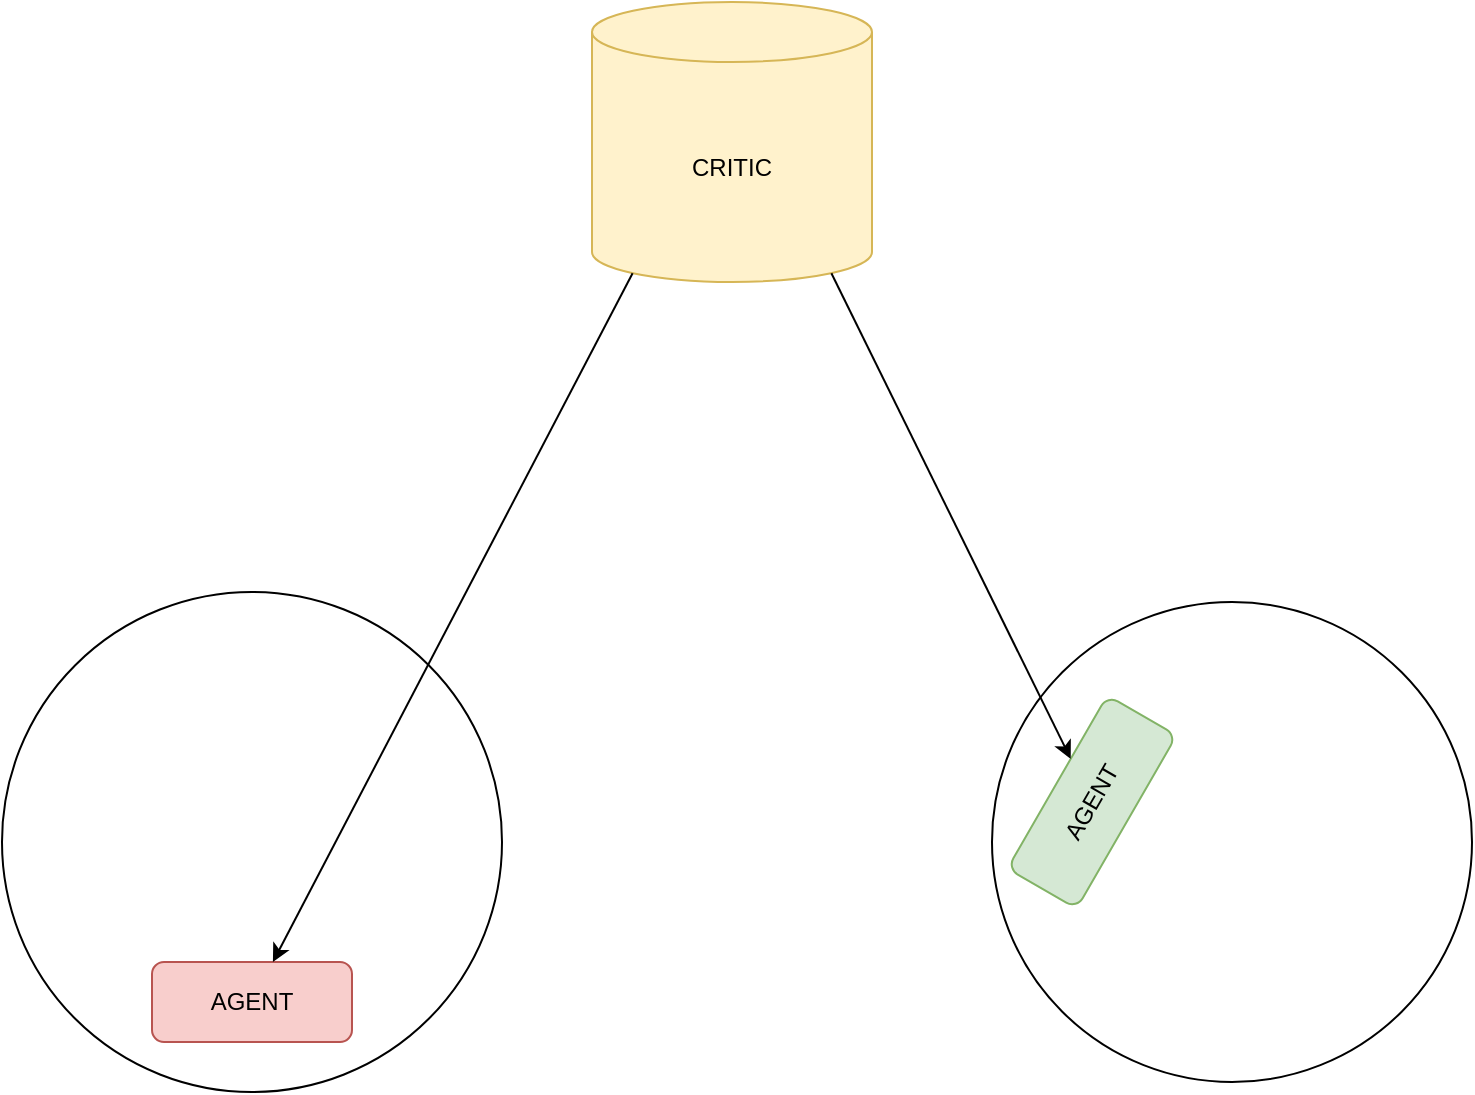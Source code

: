 <mxfile version="13.9.2" type="github">
  <diagram id="m8jxfTX7zfnuOzDWoaJZ" name="Page-1">
    <mxGraphModel dx="1350" dy="806" grid="1" gridSize="10" guides="1" tooltips="1" connect="1" arrows="1" fold="1" page="1" pageScale="1" pageWidth="827" pageHeight="1169" background="none" math="0" shadow="0">
      <root>
        <mxCell id="0" />
        <mxCell id="1" parent="0" />
        <mxCell id="KLg9rOwVtQOyIrAE73Sd-1" value="CRITIC" style="shape=cylinder3;whiteSpace=wrap;html=1;boundedLbl=1;backgroundOutline=1;size=15;fillColor=#fff2cc;strokeColor=#d6b656;" vertex="1" parent="1">
          <mxGeometry x="360" y="60" width="140" height="140" as="geometry" />
        </mxCell>
        <mxCell id="KLg9rOwVtQOyIrAE73Sd-2" value="" style="ellipse;whiteSpace=wrap;html=1;aspect=fixed;" vertex="1" parent="1">
          <mxGeometry x="65" y="355" width="250" height="250" as="geometry" />
        </mxCell>
        <mxCell id="KLg9rOwVtQOyIrAE73Sd-4" value="" style="ellipse;whiteSpace=wrap;html=1;aspect=fixed;" vertex="1" parent="1">
          <mxGeometry x="560" y="360" width="240" height="240" as="geometry" />
        </mxCell>
        <mxCell id="KLg9rOwVtQOyIrAE73Sd-5" value="AGENT" style="rounded=1;whiteSpace=wrap;html=1;fillColor=#f8cecc;strokeColor=#b85450;" vertex="1" parent="1">
          <mxGeometry x="140" y="540" width="100" height="40" as="geometry" />
        </mxCell>
        <mxCell id="KLg9rOwVtQOyIrAE73Sd-6" value="AGENT" style="rounded=1;whiteSpace=wrap;html=1;fillColor=#d5e8d4;strokeColor=#82b366;rotation=-60;" vertex="1" parent="1">
          <mxGeometry x="560" y="440" width="100" height="40" as="geometry" />
        </mxCell>
        <mxCell id="KLg9rOwVtQOyIrAE73Sd-7" value="" style="endArrow=classic;html=1;exitX=0.855;exitY=1;exitDx=0;exitDy=-4.35;exitPerimeter=0;" edge="1" parent="1" source="KLg9rOwVtQOyIrAE73Sd-1" target="KLg9rOwVtQOyIrAE73Sd-6">
          <mxGeometry width="50" height="50" relative="1" as="geometry">
            <mxPoint x="405" y="200" as="sourcePoint" />
            <mxPoint x="455" y="150" as="targetPoint" />
          </mxGeometry>
        </mxCell>
        <mxCell id="KLg9rOwVtQOyIrAE73Sd-8" value="" style="endArrow=classic;html=1;exitX=0.145;exitY=1;exitDx=0;exitDy=-4.35;exitPerimeter=0;" edge="1" parent="1" source="KLg9rOwVtQOyIrAE73Sd-1" target="KLg9rOwVtQOyIrAE73Sd-5">
          <mxGeometry width="50" height="50" relative="1" as="geometry">
            <mxPoint x="415" y="210" as="sourcePoint" />
            <mxPoint x="606.668" y="453.091" as="targetPoint" />
          </mxGeometry>
        </mxCell>
      </root>
    </mxGraphModel>
  </diagram>
</mxfile>
